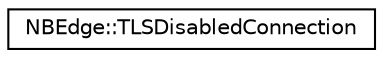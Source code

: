 digraph "Graphical Class Hierarchy"
{
  edge [fontname="Helvetica",fontsize="10",labelfontname="Helvetica",labelfontsize="10"];
  node [fontname="Helvetica",fontsize="10",shape=record];
  rankdir="LR";
  Node0 [label="NBEdge::TLSDisabledConnection",height=0.2,width=0.4,color="black", fillcolor="white", style="filled",URL="$d8/db0/struct_n_b_edge_1_1_t_l_s_disabled_connection.html",tooltip="TLS Disabled Connections. "];
}
